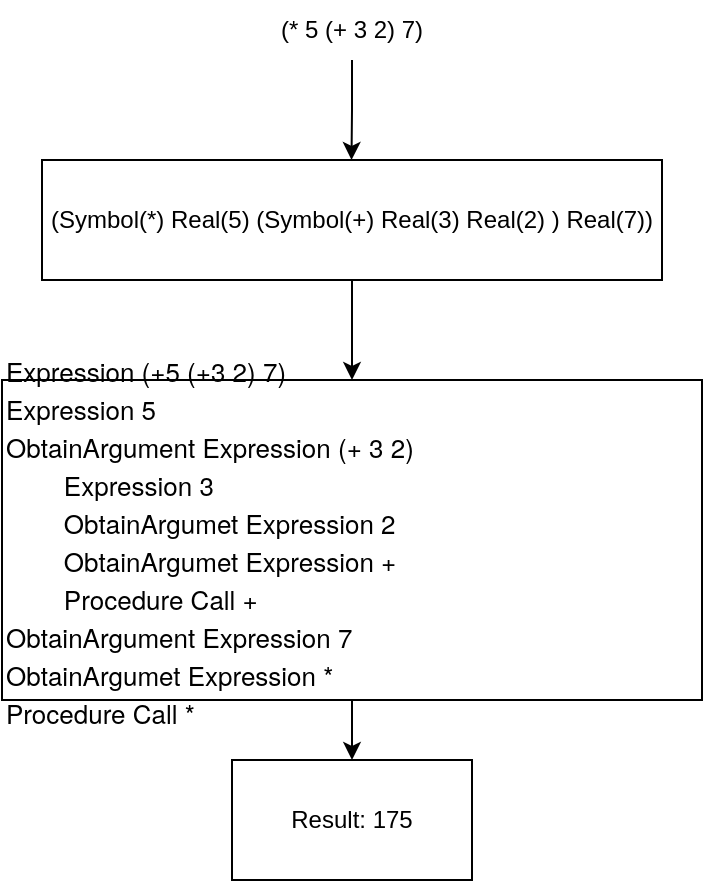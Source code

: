 <mxfile version="20.8.5"><diagram id="sfiL7ssXLSQlqFwYSUNr" name="Page-1"><mxGraphModel dx="855" dy="577" grid="1" gridSize="10" guides="1" tooltips="1" connect="1" arrows="1" fold="1" page="1" pageScale="1" pageWidth="827" pageHeight="1169" math="0" shadow="0"><root><mxCell id="0"/><mxCell id="1" parent="0"/><mxCell id="2Htz0yGoU4CmNaAJdI6z-2" style="edgeStyle=orthogonalEdgeStyle;rounded=0;orthogonalLoop=1;jettySize=auto;html=1;exitX=0.5;exitY=1;exitDx=0;exitDy=0;" edge="1" parent="1" source="2Htz0yGoU4CmNaAJdI6z-1"><mxGeometry relative="1" as="geometry"><mxPoint x="394.759" y="260.0" as="targetPoint"/></mxGeometry></mxCell><mxCell id="2Htz0yGoU4CmNaAJdI6z-1" value="(* 5 (+ 3 2) 7)" style="text;html=1;strokeColor=none;fillColor=none;align=center;verticalAlign=middle;whiteSpace=wrap;rounded=0;" vertex="1" parent="1"><mxGeometry x="340" y="180" width="110" height="30" as="geometry"/></mxCell><mxCell id="2Htz0yGoU4CmNaAJdI6z-5" value="" style="edgeStyle=orthogonalEdgeStyle;rounded=0;orthogonalLoop=1;jettySize=auto;html=1;" edge="1" parent="1" source="2Htz0yGoU4CmNaAJdI6z-3" target="2Htz0yGoU4CmNaAJdI6z-4"><mxGeometry relative="1" as="geometry"/></mxCell><mxCell id="2Htz0yGoU4CmNaAJdI6z-3" value="(Symbol(*) Real(5) (Symbol(+) Real(3) Real(2) ) Real(7))" style="rounded=0;whiteSpace=wrap;html=1;" vertex="1" parent="1"><mxGeometry x="240" y="260" width="310" height="60" as="geometry"/></mxCell><mxCell id="2Htz0yGoU4CmNaAJdI6z-7" value="" style="edgeStyle=orthogonalEdgeStyle;rounded=0;orthogonalLoop=1;jettySize=auto;html=1;" edge="1" parent="1" source="2Htz0yGoU4CmNaAJdI6z-4" target="2Htz0yGoU4CmNaAJdI6z-6"><mxGeometry relative="1" as="geometry"/></mxCell><mxCell id="2Htz0yGoU4CmNaAJdI6z-4" value="&lt;p style=&quot;margin: 0.0px 0.0px 0.0px 0.0px; font: 13.0px 'Helvetica Neue'&quot;&gt;Expression (+5 (+3 2) 7)&lt;/p&gt;&lt;p style=&quot;margin: 0px; font-stretch: normal; font-size: 13px; line-height: normal; font-family: &amp;quot;Helvetica Neue&amp;quot;;&quot;&gt;Expression 5&lt;/p&gt;&lt;p style=&quot;margin: 0px; font-stretch: normal; font-size: 13px; line-height: normal; font-family: &amp;quot;Helvetica Neue&amp;quot;;&quot;&gt;ObtainArgument Expression (+ 3 2)&lt;/p&gt;&lt;p style=&quot;margin: 0px; font-stretch: normal; font-size: 13px; line-height: normal; font-family: &amp;quot;Helvetica Neue&amp;quot;;&quot;&gt;&lt;span style=&quot;&quot;&gt;&#9;&lt;/span&gt;&lt;span style=&quot;white-space: pre;&quot;&gt;&#9;&lt;/span&gt;Expression 3&lt;/p&gt;&lt;p style=&quot;margin: 0px; font-stretch: normal; font-size: 13px; line-height: normal; font-family: &amp;quot;Helvetica Neue&amp;quot;;&quot;&gt;&lt;span style=&quot;&quot;&gt;&#9;&lt;/span&gt;&lt;span style=&quot;white-space: pre;&quot;&gt;&#9;&lt;/span&gt;ObtainArgumet Expression 2&lt;/p&gt;&lt;p style=&quot;margin: 0px; font-stretch: normal; font-size: 13px; line-height: normal; font-family: &amp;quot;Helvetica Neue&amp;quot;;&quot;&gt;&lt;span style=&quot;&quot;&gt;&#9;&lt;/span&gt;&lt;span style=&quot;white-space: pre;&quot;&gt;&#9;&lt;/span&gt;ObtainArgumet Expression +&lt;/p&gt;&lt;p style=&quot;margin: 0px; font-stretch: normal; font-size: 13px; line-height: normal; font-family: &amp;quot;Helvetica Neue&amp;quot;;&quot;&gt;&lt;span style=&quot;&quot;&gt;&#9;&lt;/span&gt;&lt;span style=&quot;white-space: pre;&quot;&gt;&#9;&lt;/span&gt;Procedure Call +&lt;/p&gt;&lt;p style=&quot;margin: 0px; font-stretch: normal; font-size: 13px; line-height: normal; font-family: &amp;quot;Helvetica Neue&amp;quot;;&quot;&gt;ObtainArgument Expression 7&lt;/p&gt;&lt;p style=&quot;margin: 0px; font-stretch: normal; font-size: 13px; line-height: normal; font-family: &amp;quot;Helvetica Neue&amp;quot;;&quot;&gt;ObtainArgumet Expression *&lt;/p&gt;&lt;p style=&quot;margin: 0px; font-stretch: normal; font-size: 13px; line-height: normal; font-family: &amp;quot;Helvetica Neue&amp;quot;;&quot;&gt;Procedure Call *&lt;br&gt;&lt;/p&gt;" style="whiteSpace=wrap;html=1;rounded=0;align=left;" vertex="1" parent="1"><mxGeometry x="220" y="370" width="350" height="160" as="geometry"/></mxCell><mxCell id="2Htz0yGoU4CmNaAJdI6z-6" value="Result: 175" style="whiteSpace=wrap;html=1;align=center;rounded=0;" vertex="1" parent="1"><mxGeometry x="335" y="560" width="120" height="60" as="geometry"/></mxCell></root></mxGraphModel></diagram></mxfile>